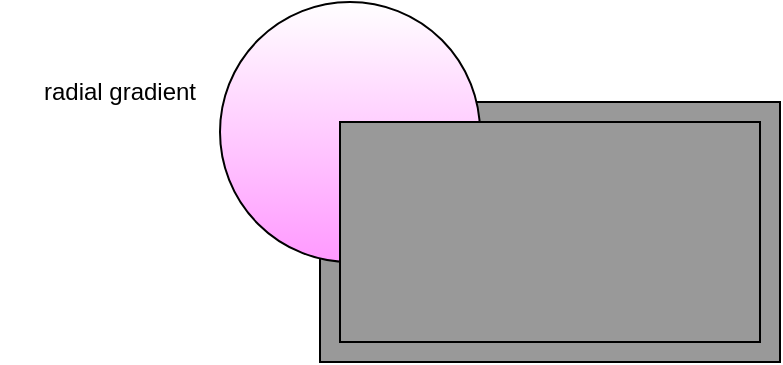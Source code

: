 <mxfile>
    <diagram id="DNgStaLSSKfY_RT5eu-L" name="Page-1">
        <mxGraphModel dx="832" dy="441" grid="1" gridSize="10" guides="1" tooltips="1" connect="1" arrows="1" fold="1" page="1" pageScale="1" pageWidth="850" pageHeight="1100" math="0" shadow="0">
            <root>
                <mxCell id="0"/>
                <mxCell id="1" parent="0"/>
                <mxCell id="2" value="&lt;font style=&quot;font-size: 24px; color: rgb(255, 255, 102);&quot;&gt;glowing button&lt;/font&gt;" style="rounded=0;whiteSpace=wrap;html=1;fillColor=#999999;" vertex="1" parent="1">
                    <mxGeometry x="280" y="160" width="230" height="130" as="geometry"/>
                </mxCell>
                <mxCell id="4" value="" style="ellipse;whiteSpace=wrap;html=1;aspect=fixed;gradientColor=#FF99FF;" vertex="1" parent="1">
                    <mxGeometry x="230" y="110" width="130" height="130" as="geometry"/>
                </mxCell>
                <mxCell id="3" value="" style="rounded=0;whiteSpace=wrap;html=1;fillColor=#999999;strokeColor=default;" vertex="1" parent="1">
                    <mxGeometry x="290" y="170" width="210" height="110" as="geometry"/>
                </mxCell>
                <mxCell id="5" value="radial gradient" style="text;html=1;align=center;verticalAlign=middle;whiteSpace=wrap;rounded=0;" vertex="1" parent="1">
                    <mxGeometry x="120" y="140" width="120" height="30" as="geometry"/>
                </mxCell>
            </root>
        </mxGraphModel>
    </diagram>
</mxfile>